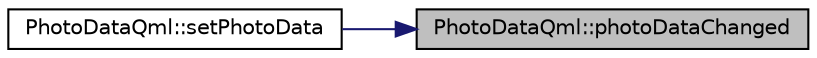 digraph "PhotoDataQml::photoDataChanged"
{
 // LATEX_PDF_SIZE
  edge [fontname="Helvetica",fontsize="10",labelfontname="Helvetica",labelfontsize="10"];
  node [fontname="Helvetica",fontsize="10",shape=record];
  rankdir="RL";
  Node1 [label="PhotoDataQml::photoDataChanged",height=0.2,width=0.4,color="black", fillcolor="grey75", style="filled", fontcolor="black",tooltip=" "];
  Node1 -> Node2 [dir="back",color="midnightblue",fontsize="10",style="solid",fontname="Helvetica"];
  Node2 [label="PhotoDataQml::setPhotoData",height=0.2,width=0.4,color="black", fillcolor="white", style="filled",URL="$class_photo_data_qml.html#a5a6883aaeb5705e29c447b6d0bfa01fe",tooltip=" "];
}
